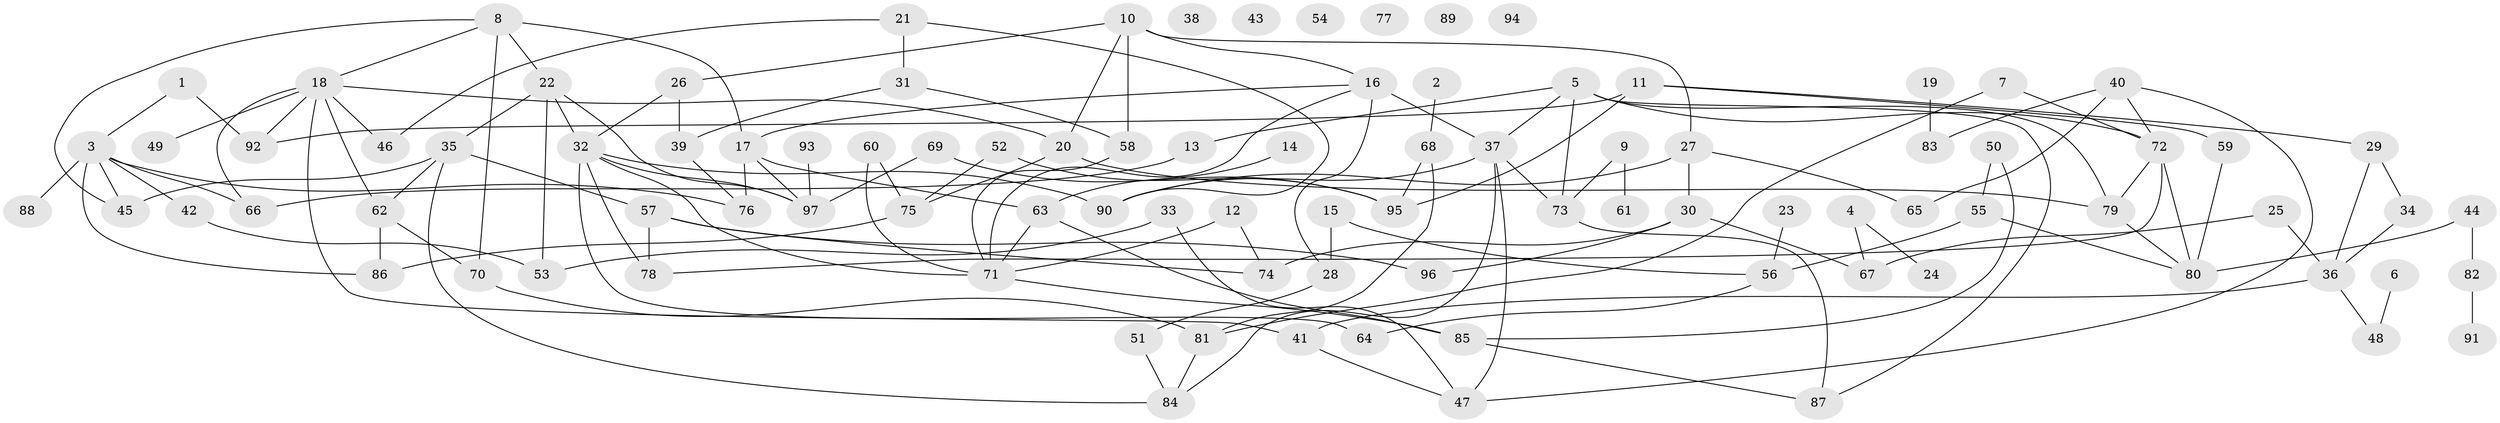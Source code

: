 // Generated by graph-tools (version 1.1) at 2025/33/03/09/25 02:33:38]
// undirected, 97 vertices, 144 edges
graph export_dot {
graph [start="1"]
  node [color=gray90,style=filled];
  1;
  2;
  3;
  4;
  5;
  6;
  7;
  8;
  9;
  10;
  11;
  12;
  13;
  14;
  15;
  16;
  17;
  18;
  19;
  20;
  21;
  22;
  23;
  24;
  25;
  26;
  27;
  28;
  29;
  30;
  31;
  32;
  33;
  34;
  35;
  36;
  37;
  38;
  39;
  40;
  41;
  42;
  43;
  44;
  45;
  46;
  47;
  48;
  49;
  50;
  51;
  52;
  53;
  54;
  55;
  56;
  57;
  58;
  59;
  60;
  61;
  62;
  63;
  64;
  65;
  66;
  67;
  68;
  69;
  70;
  71;
  72;
  73;
  74;
  75;
  76;
  77;
  78;
  79;
  80;
  81;
  82;
  83;
  84;
  85;
  86;
  87;
  88;
  89;
  90;
  91;
  92;
  93;
  94;
  95;
  96;
  97;
  1 -- 3;
  1 -- 92;
  2 -- 68;
  3 -- 42;
  3 -- 45;
  3 -- 66;
  3 -- 76;
  3 -- 86;
  3 -- 88;
  4 -- 24;
  4 -- 67;
  5 -- 13;
  5 -- 37;
  5 -- 72;
  5 -- 73;
  5 -- 79;
  5 -- 87;
  6 -- 48;
  7 -- 72;
  7 -- 81;
  8 -- 17;
  8 -- 18;
  8 -- 22;
  8 -- 45;
  8 -- 70;
  9 -- 61;
  9 -- 73;
  10 -- 16;
  10 -- 20;
  10 -- 26;
  10 -- 27;
  10 -- 58;
  11 -- 29;
  11 -- 59;
  11 -- 92;
  11 -- 95;
  12 -- 71;
  12 -- 74;
  13 -- 66;
  14 -- 63;
  15 -- 28;
  15 -- 56;
  16 -- 17;
  16 -- 28;
  16 -- 37;
  16 -- 71;
  17 -- 63;
  17 -- 76;
  17 -- 97;
  18 -- 20;
  18 -- 41;
  18 -- 46;
  18 -- 49;
  18 -- 62;
  18 -- 66;
  18 -- 92;
  19 -- 83;
  20 -- 75;
  20 -- 79;
  21 -- 31;
  21 -- 46;
  21 -- 90;
  22 -- 32;
  22 -- 35;
  22 -- 53;
  22 -- 97;
  23 -- 56;
  25 -- 36;
  25 -- 67;
  26 -- 32;
  26 -- 39;
  27 -- 30;
  27 -- 65;
  27 -- 90;
  28 -- 51;
  29 -- 34;
  29 -- 36;
  30 -- 67;
  30 -- 74;
  30 -- 96;
  31 -- 39;
  31 -- 58;
  32 -- 64;
  32 -- 71;
  32 -- 78;
  32 -- 90;
  32 -- 97;
  33 -- 47;
  33 -- 53;
  34 -- 36;
  35 -- 45;
  35 -- 57;
  35 -- 62;
  35 -- 84;
  36 -- 41;
  36 -- 48;
  37 -- 47;
  37 -- 73;
  37 -- 84;
  37 -- 90;
  39 -- 76;
  40 -- 47;
  40 -- 65;
  40 -- 72;
  40 -- 83;
  41 -- 47;
  42 -- 53;
  44 -- 80;
  44 -- 82;
  50 -- 55;
  50 -- 85;
  51 -- 84;
  52 -- 75;
  52 -- 95;
  55 -- 56;
  55 -- 80;
  56 -- 64;
  57 -- 74;
  57 -- 78;
  57 -- 96;
  58 -- 71;
  59 -- 80;
  60 -- 71;
  60 -- 75;
  62 -- 70;
  62 -- 86;
  63 -- 71;
  63 -- 85;
  68 -- 81;
  68 -- 95;
  69 -- 95;
  69 -- 97;
  70 -- 81;
  71 -- 85;
  72 -- 78;
  72 -- 79;
  72 -- 80;
  73 -- 87;
  75 -- 86;
  79 -- 80;
  81 -- 84;
  82 -- 91;
  85 -- 87;
  93 -- 97;
}
